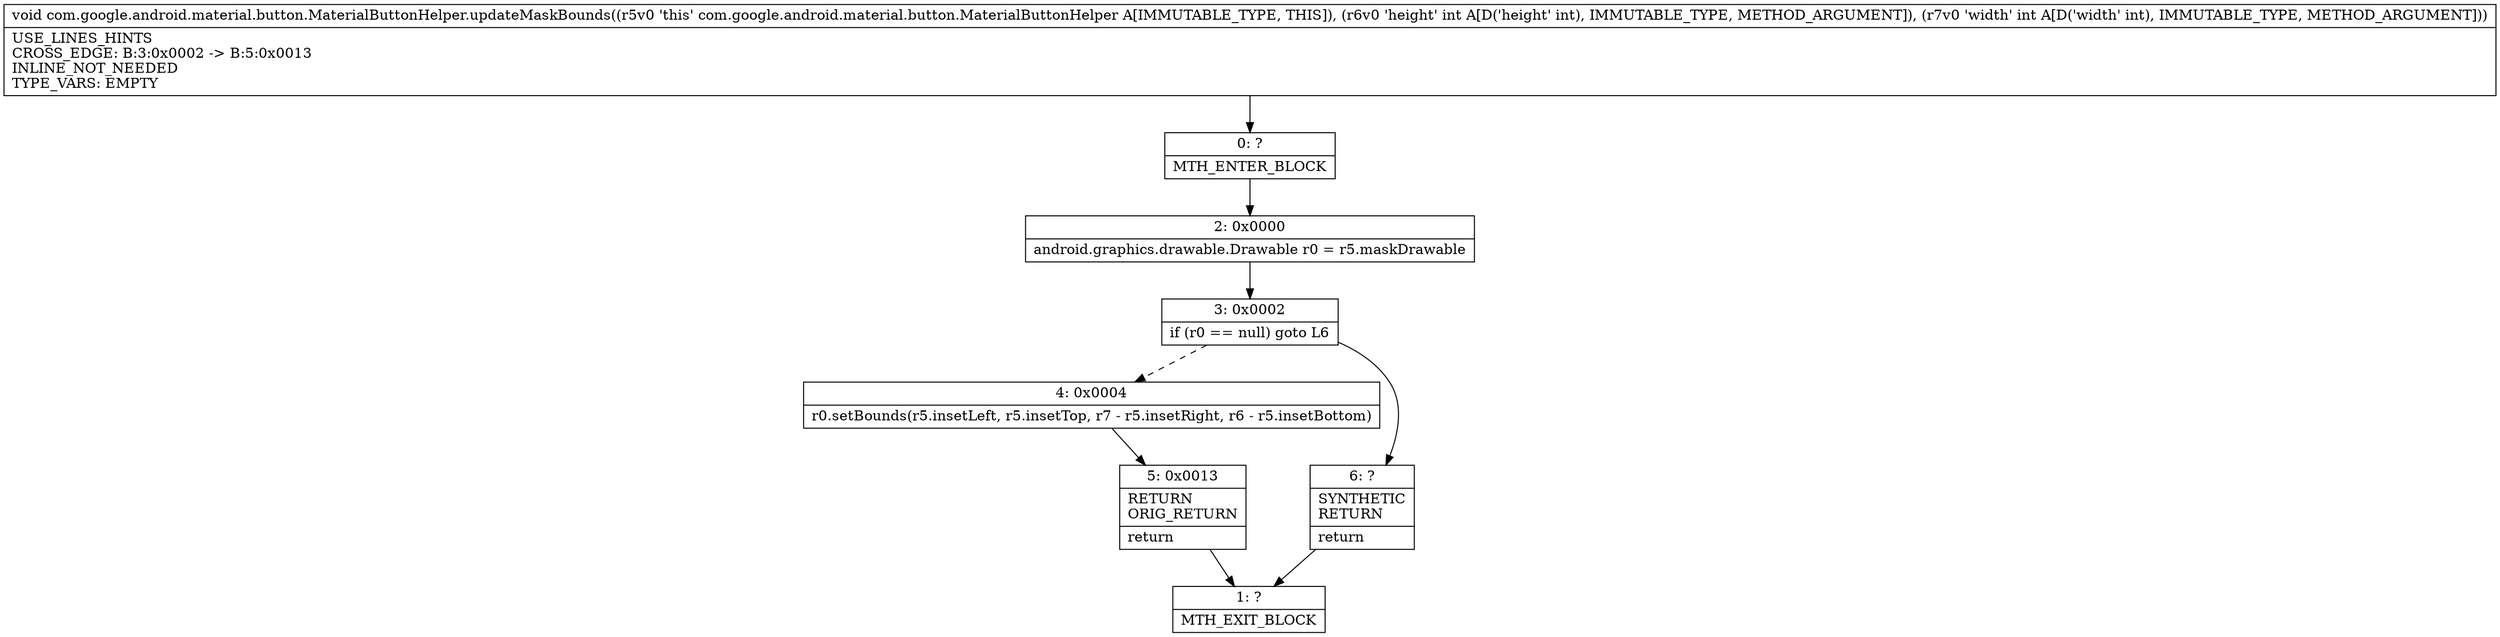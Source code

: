 digraph "CFG forcom.google.android.material.button.MaterialButtonHelper.updateMaskBounds(II)V" {
Node_0 [shape=record,label="{0\:\ ?|MTH_ENTER_BLOCK\l}"];
Node_2 [shape=record,label="{2\:\ 0x0000|android.graphics.drawable.Drawable r0 = r5.maskDrawable\l}"];
Node_3 [shape=record,label="{3\:\ 0x0002|if (r0 == null) goto L6\l}"];
Node_4 [shape=record,label="{4\:\ 0x0004|r0.setBounds(r5.insetLeft, r5.insetTop, r7 \- r5.insetRight, r6 \- r5.insetBottom)\l}"];
Node_5 [shape=record,label="{5\:\ 0x0013|RETURN\lORIG_RETURN\l|return\l}"];
Node_1 [shape=record,label="{1\:\ ?|MTH_EXIT_BLOCK\l}"];
Node_6 [shape=record,label="{6\:\ ?|SYNTHETIC\lRETURN\l|return\l}"];
MethodNode[shape=record,label="{void com.google.android.material.button.MaterialButtonHelper.updateMaskBounds((r5v0 'this' com.google.android.material.button.MaterialButtonHelper A[IMMUTABLE_TYPE, THIS]), (r6v0 'height' int A[D('height' int), IMMUTABLE_TYPE, METHOD_ARGUMENT]), (r7v0 'width' int A[D('width' int), IMMUTABLE_TYPE, METHOD_ARGUMENT]))  | USE_LINES_HINTS\lCROSS_EDGE: B:3:0x0002 \-\> B:5:0x0013\lINLINE_NOT_NEEDED\lTYPE_VARS: EMPTY\l}"];
MethodNode -> Node_0;Node_0 -> Node_2;
Node_2 -> Node_3;
Node_3 -> Node_4[style=dashed];
Node_3 -> Node_6;
Node_4 -> Node_5;
Node_5 -> Node_1;
Node_6 -> Node_1;
}

